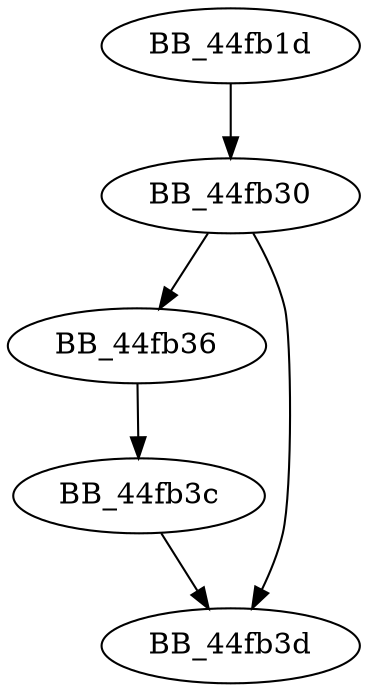 DiGraph sub_44FB1D{
BB_44fb1d->BB_44fb30
BB_44fb30->BB_44fb36
BB_44fb30->BB_44fb3d
BB_44fb36->BB_44fb3c
BB_44fb3c->BB_44fb3d
}
